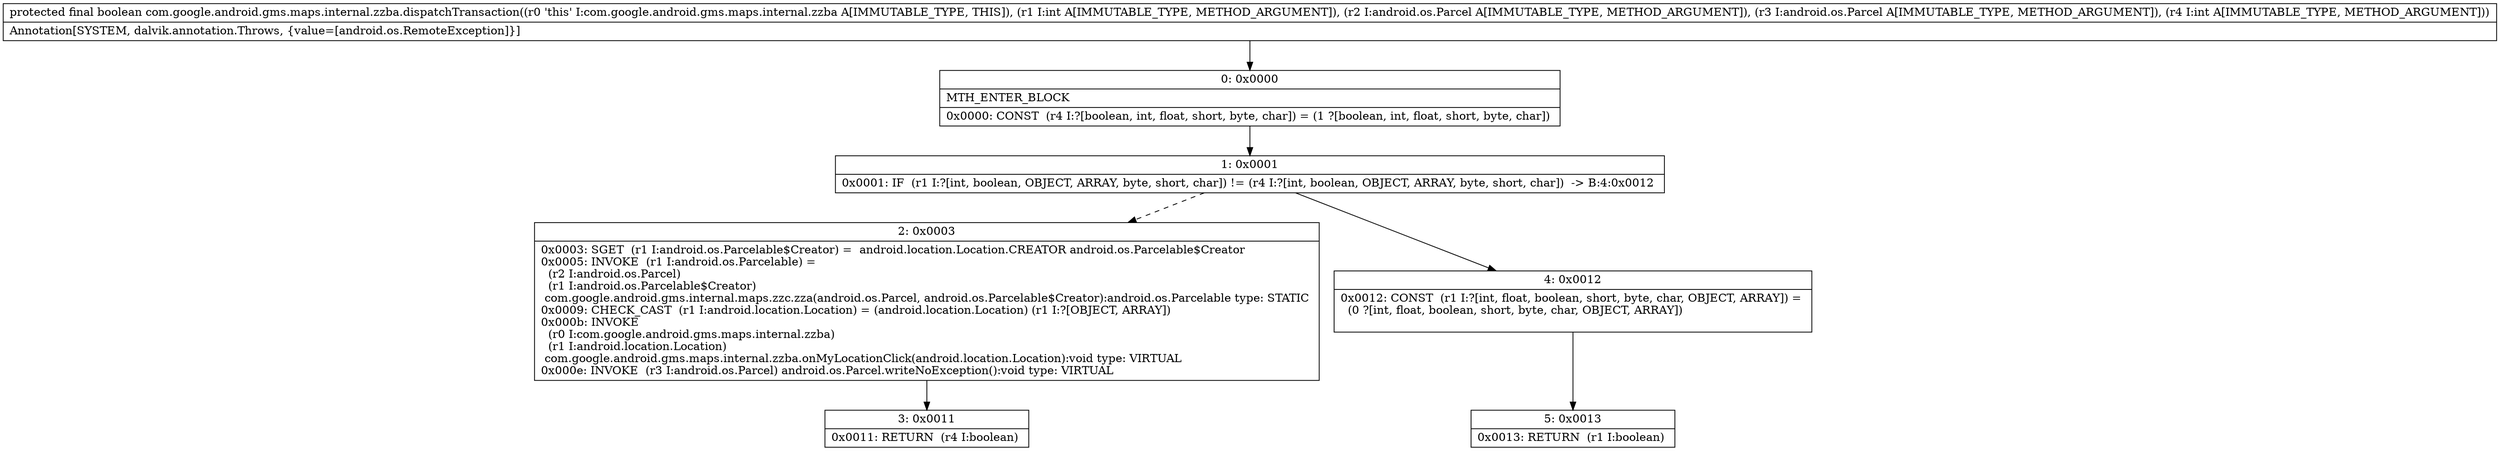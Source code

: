 digraph "CFG forcom.google.android.gms.maps.internal.zzba.dispatchTransaction(ILandroid\/os\/Parcel;Landroid\/os\/Parcel;I)Z" {
Node_0 [shape=record,label="{0\:\ 0x0000|MTH_ENTER_BLOCK\l|0x0000: CONST  (r4 I:?[boolean, int, float, short, byte, char]) = (1 ?[boolean, int, float, short, byte, char]) \l}"];
Node_1 [shape=record,label="{1\:\ 0x0001|0x0001: IF  (r1 I:?[int, boolean, OBJECT, ARRAY, byte, short, char]) != (r4 I:?[int, boolean, OBJECT, ARRAY, byte, short, char])  \-\> B:4:0x0012 \l}"];
Node_2 [shape=record,label="{2\:\ 0x0003|0x0003: SGET  (r1 I:android.os.Parcelable$Creator) =  android.location.Location.CREATOR android.os.Parcelable$Creator \l0x0005: INVOKE  (r1 I:android.os.Parcelable) = \l  (r2 I:android.os.Parcel)\l  (r1 I:android.os.Parcelable$Creator)\l com.google.android.gms.internal.maps.zzc.zza(android.os.Parcel, android.os.Parcelable$Creator):android.os.Parcelable type: STATIC \l0x0009: CHECK_CAST  (r1 I:android.location.Location) = (android.location.Location) (r1 I:?[OBJECT, ARRAY]) \l0x000b: INVOKE  \l  (r0 I:com.google.android.gms.maps.internal.zzba)\l  (r1 I:android.location.Location)\l com.google.android.gms.maps.internal.zzba.onMyLocationClick(android.location.Location):void type: VIRTUAL \l0x000e: INVOKE  (r3 I:android.os.Parcel) android.os.Parcel.writeNoException():void type: VIRTUAL \l}"];
Node_3 [shape=record,label="{3\:\ 0x0011|0x0011: RETURN  (r4 I:boolean) \l}"];
Node_4 [shape=record,label="{4\:\ 0x0012|0x0012: CONST  (r1 I:?[int, float, boolean, short, byte, char, OBJECT, ARRAY]) = \l  (0 ?[int, float, boolean, short, byte, char, OBJECT, ARRAY])\l \l}"];
Node_5 [shape=record,label="{5\:\ 0x0013|0x0013: RETURN  (r1 I:boolean) \l}"];
MethodNode[shape=record,label="{protected final boolean com.google.android.gms.maps.internal.zzba.dispatchTransaction((r0 'this' I:com.google.android.gms.maps.internal.zzba A[IMMUTABLE_TYPE, THIS]), (r1 I:int A[IMMUTABLE_TYPE, METHOD_ARGUMENT]), (r2 I:android.os.Parcel A[IMMUTABLE_TYPE, METHOD_ARGUMENT]), (r3 I:android.os.Parcel A[IMMUTABLE_TYPE, METHOD_ARGUMENT]), (r4 I:int A[IMMUTABLE_TYPE, METHOD_ARGUMENT]))  | Annotation[SYSTEM, dalvik.annotation.Throws, \{value=[android.os.RemoteException]\}]\l}"];
MethodNode -> Node_0;
Node_0 -> Node_1;
Node_1 -> Node_2[style=dashed];
Node_1 -> Node_4;
Node_2 -> Node_3;
Node_4 -> Node_5;
}

